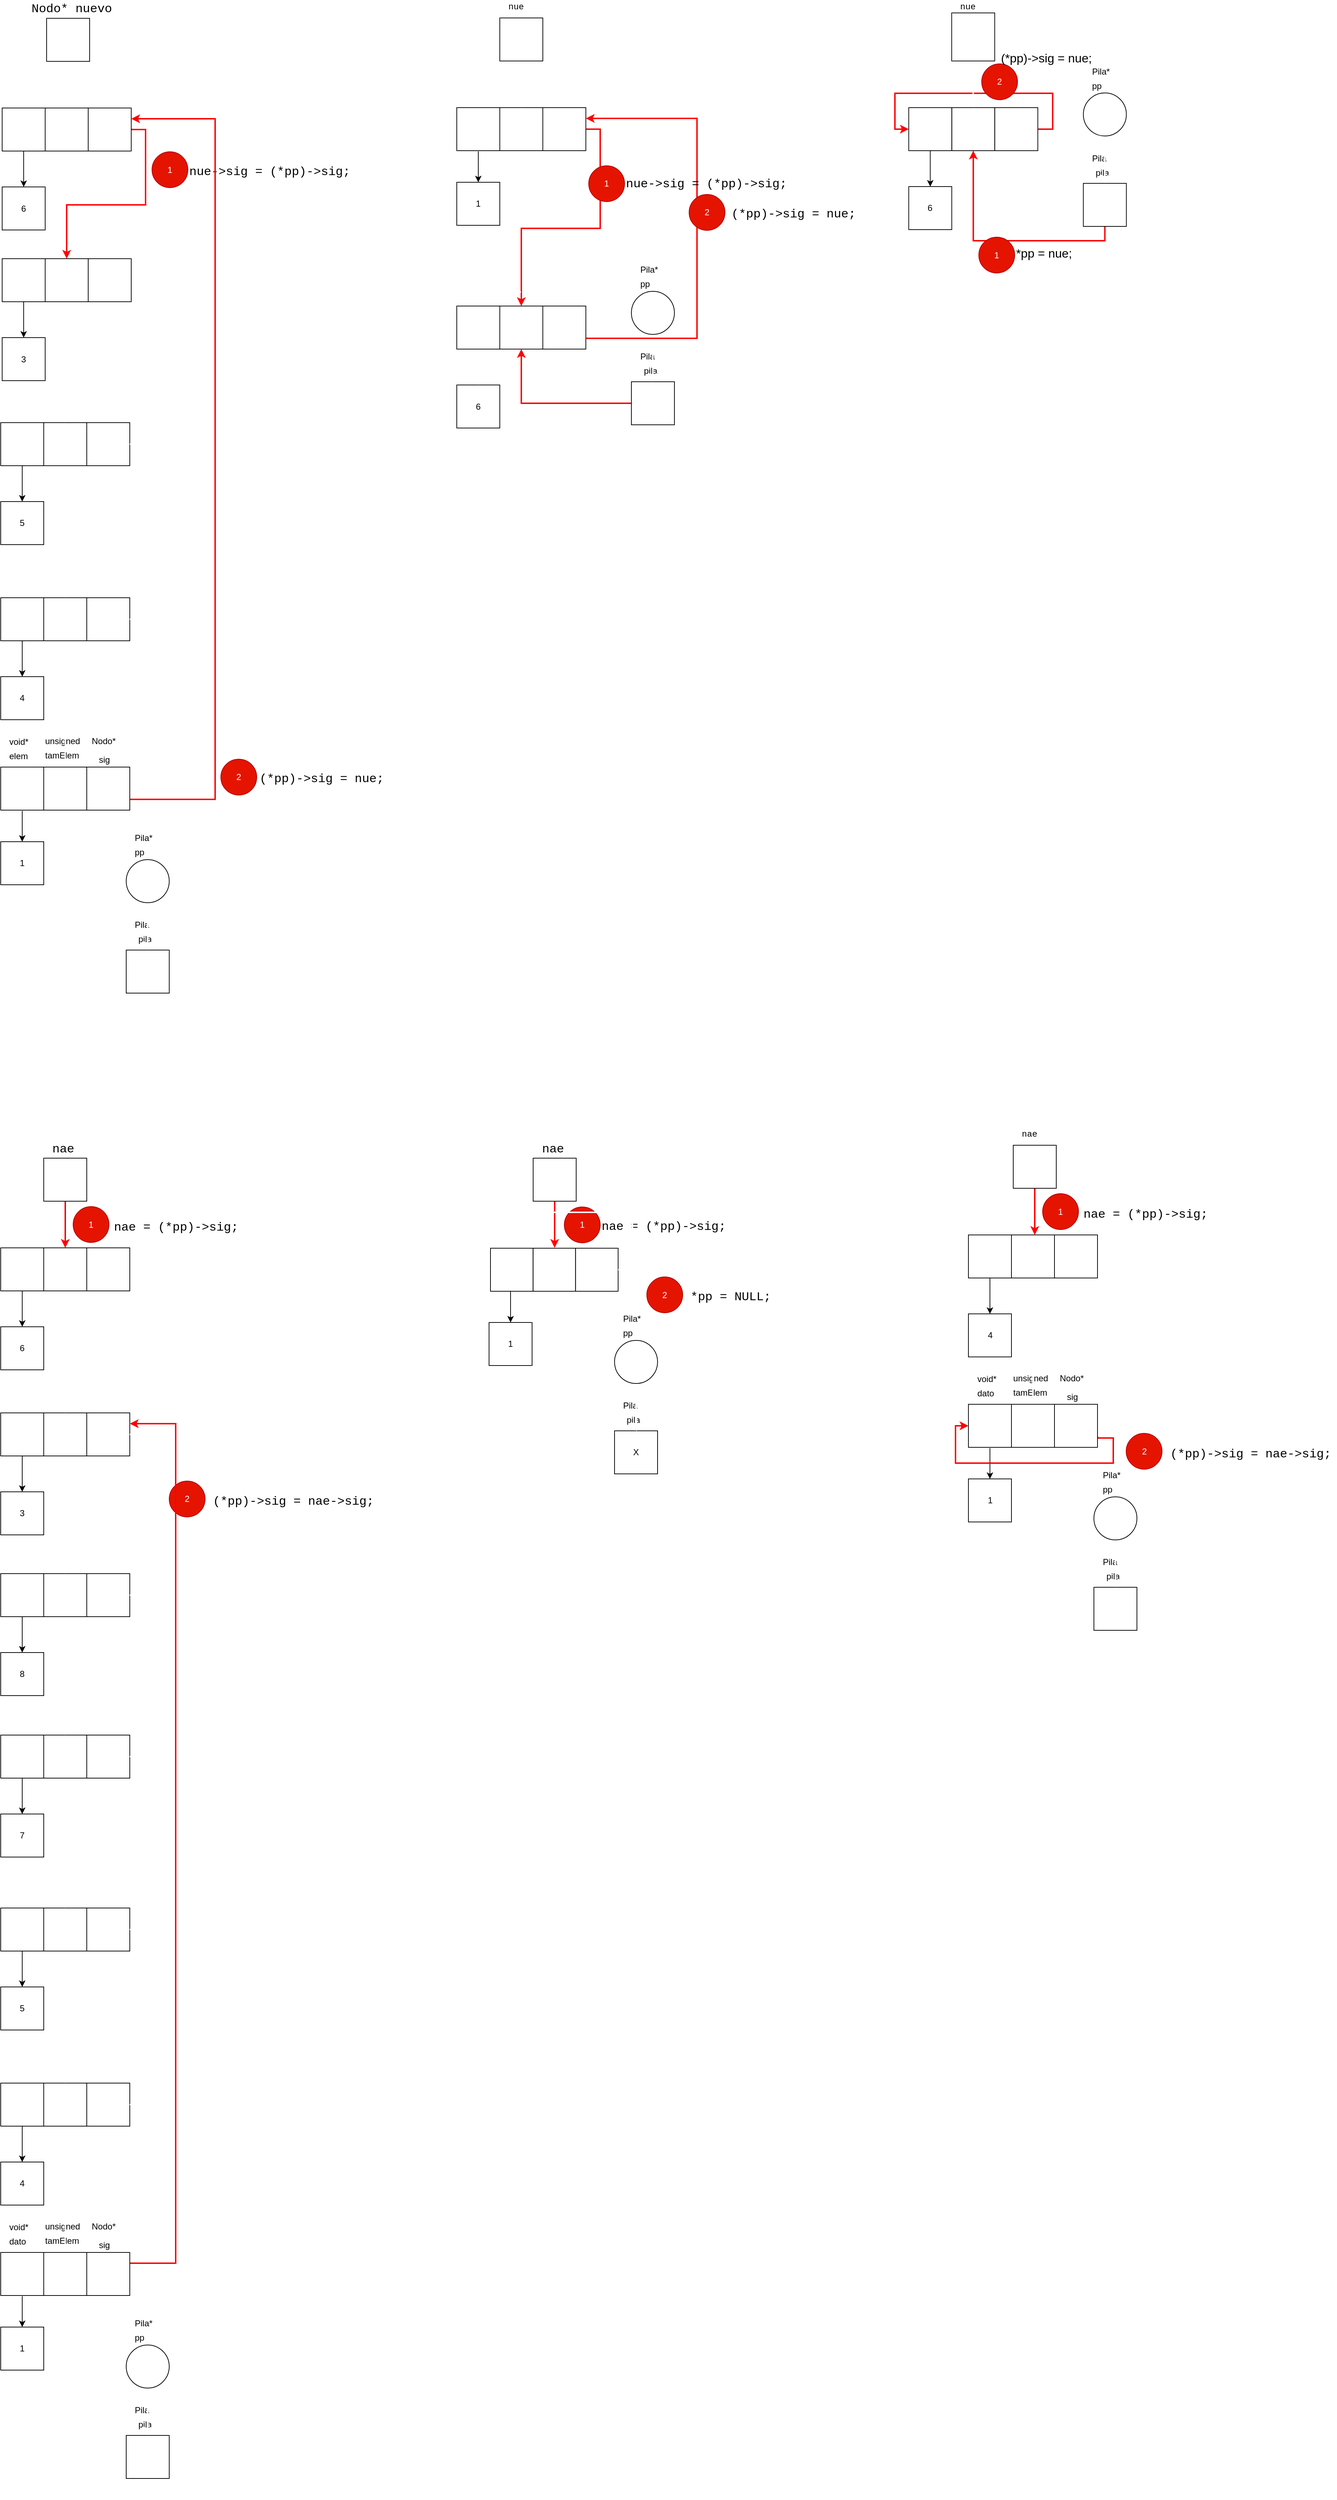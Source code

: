 <mxfile version="15.4.0" type="device"><diagram id="h-V6TTce9Raf0GEPbX3V" name="Page-1"><mxGraphModel dx="2677" dy="2780" grid="0" gridSize="10" guides="1" tooltips="1" connect="1" arrows="1" fold="1" page="1" pageScale="1" pageWidth="2000" pageHeight="1500" math="0" shadow="0"><root><mxCell id="0"/><mxCell id="1" parent="0"/><mxCell id="NhK7sGYe09LY7aqd7yv--6" value="void*" style="text;html=1;resizable=0;points=[];autosize=1;align=left;verticalAlign=top;spacingTop=-4;" parent="1" vertex="1"><mxGeometry x="78" y="-415" width="40" height="20" as="geometry"/></mxCell><mxCell id="NhK7sGYe09LY7aqd7yv--11" value="elem" style="text;html=1;resizable=0;points=[];autosize=1;align=left;verticalAlign=top;spacingTop=-4;" parent="1" vertex="1"><mxGeometry x="78" y="-395" width="36" height="14" as="geometry"/></mxCell><mxCell id="NhK7sGYe09LY7aqd7yv--12" value="tamElem" style="text;html=1;resizable=0;points=[];autosize=1;align=left;verticalAlign=top;spacingTop=-4;" parent="1" vertex="1"><mxGeometry x="128" y="-396" width="60" height="20" as="geometry"/></mxCell><mxCell id="NhK7sGYe09LY7aqd7yv--13" value="unsigned" style="text;html=1;resizable=0;points=[];autosize=1;align=left;verticalAlign=top;spacingTop=-4;" parent="1" vertex="1"><mxGeometry x="128" y="-416" width="60" height="20" as="geometry"/></mxCell><mxCell id="NhK7sGYe09LY7aqd7yv--14" value="Nodo*" style="text;html=1;resizable=0;points=[];autosize=1;align=left;verticalAlign=top;spacingTop=-4;" parent="1" vertex="1"><mxGeometry x="193" y="-416" width="50" height="20" as="geometry"/></mxCell><mxCell id="NhK7sGYe09LY7aqd7yv--15" value="sig" style="text;html=1;resizable=0;points=[];autosize=1;align=left;verticalAlign=top;spacingTop=-4;" parent="1" vertex="1"><mxGeometry x="203" y="-390" width="30" height="20" as="geometry"/></mxCell><mxCell id="NhK7sGYe09LY7aqd7yv--23" value="" style="group" parent="1" vertex="1" connectable="0"><mxGeometry x="68" y="-606" width="180" height="170" as="geometry"/></mxCell><mxCell id="NhK7sGYe09LY7aqd7yv--18" value="4" style="rounded=0;whiteSpace=wrap;html=1;" parent="NhK7sGYe09LY7aqd7yv--23" vertex="1"><mxGeometry y="110" width="60" height="60" as="geometry"/></mxCell><mxCell id="NhK7sGYe09LY7aqd7yv--19" value="" style="group" parent="NhK7sGYe09LY7aqd7yv--23" vertex="1" connectable="0"><mxGeometry width="180" height="60" as="geometry"/></mxCell><mxCell id="NhK7sGYe09LY7aqd7yv--20" value="" style="rounded=0;whiteSpace=wrap;html=1;" parent="NhK7sGYe09LY7aqd7yv--19" vertex="1"><mxGeometry x="60" width="60" height="60" as="geometry"/></mxCell><mxCell id="NhK7sGYe09LY7aqd7yv--21" value="" style="rounded=0;whiteSpace=wrap;html=1;" parent="NhK7sGYe09LY7aqd7yv--19" vertex="1"><mxGeometry x="120" width="60" height="60" as="geometry"/></mxCell><mxCell id="NhK7sGYe09LY7aqd7yv--22" value="" style="rounded=0;whiteSpace=wrap;html=1;" parent="NhK7sGYe09LY7aqd7yv--19" vertex="1"><mxGeometry width="60" height="60" as="geometry"/></mxCell><mxCell id="NhK7sGYe09LY7aqd7yv--17" style="edgeStyle=orthogonalEdgeStyle;rounded=0;orthogonalLoop=1;jettySize=auto;html=1;exitX=0.5;exitY=1;exitDx=0;exitDy=0;entryX=0.5;entryY=0;entryDx=0;entryDy=0;" parent="NhK7sGYe09LY7aqd7yv--23" source="NhK7sGYe09LY7aqd7yv--22" target="NhK7sGYe09LY7aqd7yv--18" edge="1"><mxGeometry relative="1" as="geometry"/></mxCell><mxCell id="NhK7sGYe09LY7aqd7yv--31" value="" style="group" parent="1" vertex="1" connectable="0"><mxGeometry x="68" y="-850" width="180" height="170" as="geometry"/></mxCell><mxCell id="NhK7sGYe09LY7aqd7yv--32" value="5" style="rounded=0;whiteSpace=wrap;html=1;" parent="NhK7sGYe09LY7aqd7yv--31" vertex="1"><mxGeometry y="110" width="60" height="60" as="geometry"/></mxCell><mxCell id="NhK7sGYe09LY7aqd7yv--33" value="" style="group" parent="NhK7sGYe09LY7aqd7yv--31" vertex="1" connectable="0"><mxGeometry width="180" height="60" as="geometry"/></mxCell><mxCell id="NhK7sGYe09LY7aqd7yv--34" value="" style="rounded=0;whiteSpace=wrap;html=1;" parent="NhK7sGYe09LY7aqd7yv--33" vertex="1"><mxGeometry x="60" width="60" height="60" as="geometry"/></mxCell><mxCell id="NhK7sGYe09LY7aqd7yv--35" value="" style="rounded=0;whiteSpace=wrap;html=1;" parent="NhK7sGYe09LY7aqd7yv--33" vertex="1"><mxGeometry x="120" width="60" height="60" as="geometry"/></mxCell><mxCell id="NhK7sGYe09LY7aqd7yv--36" value="" style="rounded=0;whiteSpace=wrap;html=1;" parent="NhK7sGYe09LY7aqd7yv--33" vertex="1"><mxGeometry width="60" height="60" as="geometry"/></mxCell><mxCell id="NhK7sGYe09LY7aqd7yv--37" style="edgeStyle=orthogonalEdgeStyle;rounded=0;orthogonalLoop=1;jettySize=auto;html=1;exitX=0.5;exitY=1;exitDx=0;exitDy=0;entryX=0.5;entryY=0;entryDx=0;entryDy=0;" parent="NhK7sGYe09LY7aqd7yv--31" source="NhK7sGYe09LY7aqd7yv--36" target="NhK7sGYe09LY7aqd7yv--32" edge="1"><mxGeometry relative="1" as="geometry"><Array as="points"><mxPoint x="30" y="73"/><mxPoint x="30" y="73"/></Array></mxGeometry></mxCell><mxCell id="uF5k51dBmf35UhGaR1Ps-2" style="edgeStyle=orthogonalEdgeStyle;rounded=0;orthogonalLoop=1;jettySize=auto;html=1;exitX=0.5;exitY=1;exitDx=0;exitDy=0;entryX=0.5;entryY=1;entryDx=0;entryDy=0;strokeColor=#FFFFFF;strokeWidth=2;fontFamily=Courier New;" parent="1" source="NhK7sGYe09LY7aqd7yv--49" target="NhK7sGYe09LY7aqd7yv--1" edge="1"><mxGeometry relative="1" as="geometry"><mxPoint x="268" y="86" as="targetPoint"/></mxGeometry></mxCell><mxCell id="NhK7sGYe09LY7aqd7yv--49" value="" style="rounded=0;whiteSpace=wrap;html=1;" parent="1" vertex="1"><mxGeometry x="243" y="-115" width="60" height="60" as="geometry"/></mxCell><mxCell id="NhK7sGYe09LY7aqd7yv--51" value="pila" style="text;html=1;resizable=0;points=[];autosize=1;align=left;verticalAlign=top;spacingTop=-4;" parent="1" vertex="1"><mxGeometry x="258" y="-140" width="30" height="20" as="geometry"/></mxCell><mxCell id="NhK7sGYe09LY7aqd7yv--54" value="Pila" style="text;html=1;resizable=0;points=[];autosize=1;align=left;verticalAlign=top;spacingTop=-4;" parent="1" vertex="1"><mxGeometry x="253" y="-160" width="40" height="20" as="geometry"/></mxCell><mxCell id="cZeUw-oT_1Wd1EjGPXnX-18" style="edgeStyle=orthogonalEdgeStyle;rounded=0;orthogonalLoop=1;jettySize=auto;html=1;exitX=0.5;exitY=1;exitDx=0;exitDy=0;strokeColor=#FFFFFF;strokeWidth=2;entryX=0.5;entryY=0;entryDx=0;entryDy=0;" parent="1" source="cZeUw-oT_1Wd1EjGPXnX-19" edge="1"><mxGeometry relative="1" as="geometry"><Array as="points"><mxPoint x="273" y="-161"/><mxPoint x="273" y="-161"/></Array><mxPoint x="273" y="-115" as="targetPoint"/></mxGeometry></mxCell><mxCell id="cZeUw-oT_1Wd1EjGPXnX-19" value="" style="ellipse;whiteSpace=wrap;html=1;aspect=fixed;" parent="1" vertex="1"><mxGeometry x="243" y="-241" width="60" height="60" as="geometry"/></mxCell><mxCell id="cZeUw-oT_1Wd1EjGPXnX-20" value="pp" style="text;html=1;resizable=0;points=[];autosize=1;align=left;verticalAlign=top;spacingTop=-4;" parent="1" vertex="1"><mxGeometry x="253" y="-261" width="30" height="20" as="geometry"/></mxCell><mxCell id="cZeUw-oT_1Wd1EjGPXnX-21" value="Pila*" style="text;html=1;resizable=0;points=[];autosize=1;align=left;verticalAlign=top;spacingTop=-4;" parent="1" vertex="1"><mxGeometry x="253" y="-281" width="40" height="20" as="geometry"/></mxCell><mxCell id="HWCjaa-OuvPPwrVqdJBc-13" value="" style="edgeStyle=orthogonalEdgeStyle;rounded=0;orthogonalLoop=1;jettySize=auto;html=1;strokeColor=#FFFFFF;strokeWidth=2;fontFamily=Courier New;entryX=0.5;entryY=0;entryDx=0;entryDy=0;" parent="1" source="HWCjaa-OuvPPwrVqdJBc-14" edge="1"><mxGeometry relative="1" as="geometry"><mxPoint x="162" y="-1288.497" as="targetPoint"/></mxGeometry></mxCell><mxCell id="HWCjaa-OuvPPwrVqdJBc-14" value="" style="rounded=0;whiteSpace=wrap;html=1;" parent="1" vertex="1"><mxGeometry x="132" y="-1413.497" width="60" height="60" as="geometry"/></mxCell><mxCell id="HWCjaa-OuvPPwrVqdJBc-15" value="Nodo* nuevo" style="text;html=1;resizable=0;points=[];autosize=1;align=left;verticalAlign=top;spacingTop=-4;fontFamily=Courier New;fontSize=17;" parent="1" vertex="1"><mxGeometry x="109" y="-1438.997" width="122" height="20" as="geometry"/></mxCell><mxCell id="HWCjaa-OuvPPwrVqdJBc-28" style="edgeStyle=orthogonalEdgeStyle;rounded=0;orthogonalLoop=1;jettySize=auto;html=1;exitX=1;exitY=0.5;exitDx=0;exitDy=0;strokeColor=#FFFFFF;strokeWidth=2;entryX=0.5;entryY=0;entryDx=0;entryDy=0;" parent="1" source="uF5k51dBmf35UhGaR1Ps-9" target="NhK7sGYe09LY7aqd7yv--34" edge="1"><mxGeometry relative="1" as="geometry"><mxPoint x="160" y="-854.5" as="targetPoint"/></mxGeometry></mxCell><mxCell id="HWCjaa-OuvPPwrVqdJBc-31" style="edgeStyle=orthogonalEdgeStyle;rounded=0;orthogonalLoop=1;jettySize=auto;html=1;exitX=1;exitY=0.5;exitDx=0;exitDy=0;entryX=0.5;entryY=0;entryDx=0;entryDy=0;strokeColor=#FFFFFF;strokeWidth=2;" parent="1" source="NhK7sGYe09LY7aqd7yv--35" target="NhK7sGYe09LY7aqd7yv--20" edge="1"><mxGeometry relative="1" as="geometry"/></mxCell><mxCell id="HWCjaa-OuvPPwrVqdJBc-32" style="edgeStyle=orthogonalEdgeStyle;rounded=0;orthogonalLoop=1;jettySize=auto;html=1;exitX=1;exitY=0.5;exitDx=0;exitDy=0;entryX=0.5;entryY=0;entryDx=0;entryDy=0;strokeColor=#FFFFFF;strokeWidth=2;" parent="1" source="NhK7sGYe09LY7aqd7yv--21" target="NhK7sGYe09LY7aqd7yv--1" edge="1"><mxGeometry relative="1" as="geometry"/></mxCell><mxCell id="HWCjaa-OuvPPwrVqdJBc-33" style="edgeStyle=orthogonalEdgeStyle;rounded=0;orthogonalLoop=1;jettySize=auto;html=1;exitX=1;exitY=0.5;exitDx=0;exitDy=0;entryX=1;entryY=0.25;entryDx=0;entryDy=0;strokeColor=#FFFFFF;strokeWidth=2;" parent="1" source="NhK7sGYe09LY7aqd7yv--2" target="uF5k51dBmf35UhGaR1Ps-9" edge="1"><mxGeometry relative="1" as="geometry"><Array as="points"><mxPoint x="325" y="-340"/><mxPoint x="325" y="-1063"/></Array></mxGeometry></mxCell><mxCell id="HWCjaa-OuvPPwrVqdJBc-40" value="void*" style="text;html=1;resizable=0;points=[];autosize=1;align=left;verticalAlign=top;spacingTop=-4;" parent="1" vertex="1"><mxGeometry x="78" y="1655" width="40" height="20" as="geometry"/></mxCell><mxCell id="HWCjaa-OuvPPwrVqdJBc-41" value="dato" style="text;html=1;resizable=0;points=[];autosize=1;align=left;verticalAlign=top;spacingTop=-4;" parent="1" vertex="1"><mxGeometry x="78" y="1675" width="40" height="20" as="geometry"/></mxCell><mxCell id="HWCjaa-OuvPPwrVqdJBc-42" value="tamElem" style="text;html=1;resizable=0;points=[];autosize=1;align=left;verticalAlign=top;spacingTop=-4;" parent="1" vertex="1"><mxGeometry x="128" y="1674" width="60" height="20" as="geometry"/></mxCell><mxCell id="HWCjaa-OuvPPwrVqdJBc-43" value="unsigned" style="text;html=1;resizable=0;points=[];autosize=1;align=left;verticalAlign=top;spacingTop=-4;" parent="1" vertex="1"><mxGeometry x="128" y="1654" width="60" height="20" as="geometry"/></mxCell><mxCell id="HWCjaa-OuvPPwrVqdJBc-44" value="Nodo*" style="text;html=1;resizable=0;points=[];autosize=1;align=left;verticalAlign=top;spacingTop=-4;" parent="1" vertex="1"><mxGeometry x="193" y="1654" width="50" height="20" as="geometry"/></mxCell><mxCell id="HWCjaa-OuvPPwrVqdJBc-45" value="sig" style="text;html=1;resizable=0;points=[];autosize=1;align=left;verticalAlign=top;spacingTop=-4;" parent="1" vertex="1"><mxGeometry x="203" y="1680" width="30" height="20" as="geometry"/></mxCell><mxCell id="HWCjaa-OuvPPwrVqdJBc-46" value="" style="group" parent="1" vertex="1" connectable="0"><mxGeometry x="68" y="1464" width="180" height="170" as="geometry"/></mxCell><mxCell id="HWCjaa-OuvPPwrVqdJBc-47" value="4" style="rounded=0;whiteSpace=wrap;html=1;" parent="HWCjaa-OuvPPwrVqdJBc-46" vertex="1"><mxGeometry y="110" width="60" height="60" as="geometry"/></mxCell><mxCell id="HWCjaa-OuvPPwrVqdJBc-48" value="" style="group" parent="HWCjaa-OuvPPwrVqdJBc-46" vertex="1" connectable="0"><mxGeometry width="180" height="60" as="geometry"/></mxCell><mxCell id="HWCjaa-OuvPPwrVqdJBc-49" value="" style="rounded=0;whiteSpace=wrap;html=1;" parent="HWCjaa-OuvPPwrVqdJBc-48" vertex="1"><mxGeometry x="60" width="60" height="60" as="geometry"/></mxCell><mxCell id="HWCjaa-OuvPPwrVqdJBc-50" value="" style="rounded=0;whiteSpace=wrap;html=1;" parent="HWCjaa-OuvPPwrVqdJBc-48" vertex="1"><mxGeometry x="120" width="60" height="60" as="geometry"/></mxCell><mxCell id="HWCjaa-OuvPPwrVqdJBc-51" value="" style="rounded=0;whiteSpace=wrap;html=1;" parent="HWCjaa-OuvPPwrVqdJBc-48" vertex="1"><mxGeometry width="60" height="60" as="geometry"/></mxCell><mxCell id="HWCjaa-OuvPPwrVqdJBc-52" style="edgeStyle=orthogonalEdgeStyle;rounded=0;orthogonalLoop=1;jettySize=auto;html=1;exitX=0.5;exitY=1;exitDx=0;exitDy=0;entryX=0.5;entryY=0;entryDx=0;entryDy=0;" parent="HWCjaa-OuvPPwrVqdJBc-46" source="HWCjaa-OuvPPwrVqdJBc-51" target="HWCjaa-OuvPPwrVqdJBc-47" edge="1"><mxGeometry relative="1" as="geometry"/></mxCell><mxCell id="HWCjaa-OuvPPwrVqdJBc-53" value="" style="group" parent="1" vertex="1" connectable="0"><mxGeometry x="68" y="1220" width="180" height="170" as="geometry"/></mxCell><mxCell id="HWCjaa-OuvPPwrVqdJBc-54" value="5" style="rounded=0;whiteSpace=wrap;html=1;" parent="HWCjaa-OuvPPwrVqdJBc-53" vertex="1"><mxGeometry y="110" width="60" height="60" as="geometry"/></mxCell><mxCell id="HWCjaa-OuvPPwrVqdJBc-55" value="" style="group" parent="HWCjaa-OuvPPwrVqdJBc-53" vertex="1" connectable="0"><mxGeometry width="180" height="60" as="geometry"/></mxCell><mxCell id="HWCjaa-OuvPPwrVqdJBc-56" value="" style="rounded=0;whiteSpace=wrap;html=1;" parent="HWCjaa-OuvPPwrVqdJBc-55" vertex="1"><mxGeometry x="60" width="60" height="60" as="geometry"/></mxCell><mxCell id="HWCjaa-OuvPPwrVqdJBc-57" value="" style="rounded=0;whiteSpace=wrap;html=1;" parent="HWCjaa-OuvPPwrVqdJBc-55" vertex="1"><mxGeometry x="120" width="60" height="60" as="geometry"/></mxCell><mxCell id="HWCjaa-OuvPPwrVqdJBc-58" value="" style="rounded=0;whiteSpace=wrap;html=1;" parent="HWCjaa-OuvPPwrVqdJBc-55" vertex="1"><mxGeometry width="60" height="60" as="geometry"/></mxCell><mxCell id="HWCjaa-OuvPPwrVqdJBc-59" style="edgeStyle=orthogonalEdgeStyle;rounded=0;orthogonalLoop=1;jettySize=auto;html=1;exitX=0.5;exitY=1;exitDx=0;exitDy=0;entryX=0.5;entryY=0;entryDx=0;entryDy=0;" parent="HWCjaa-OuvPPwrVqdJBc-53" source="HWCjaa-OuvPPwrVqdJBc-58" target="HWCjaa-OuvPPwrVqdJBc-54" edge="1"><mxGeometry relative="1" as="geometry"><Array as="points"><mxPoint x="30" y="73"/><mxPoint x="30" y="73"/></Array></mxGeometry></mxCell><mxCell id="HWCjaa-OuvPPwrVqdJBc-60" value="" style="group" parent="1" vertex="1" connectable="0"><mxGeometry x="68" y="979" width="180" height="170" as="geometry"/></mxCell><mxCell id="HWCjaa-OuvPPwrVqdJBc-61" value="" style="group" parent="HWCjaa-OuvPPwrVqdJBc-60" vertex="1" connectable="0"><mxGeometry width="180" height="60" as="geometry"/></mxCell><mxCell id="HWCjaa-OuvPPwrVqdJBc-62" value="" style="rounded=0;whiteSpace=wrap;html=1;" parent="HWCjaa-OuvPPwrVqdJBc-61" vertex="1"><mxGeometry x="60" width="60" height="60" as="geometry"/></mxCell><mxCell id="HWCjaa-OuvPPwrVqdJBc-63" value="" style="rounded=0;whiteSpace=wrap;html=1;" parent="HWCjaa-OuvPPwrVqdJBc-61" vertex="1"><mxGeometry x="120" width="60" height="60" as="geometry"/></mxCell><mxCell id="HWCjaa-OuvPPwrVqdJBc-64" value="" style="rounded=0;whiteSpace=wrap;html=1;" parent="HWCjaa-OuvPPwrVqdJBc-61" vertex="1"><mxGeometry width="60" height="60" as="geometry"/></mxCell><mxCell id="HWCjaa-OuvPPwrVqdJBc-65" value="7" style="rounded=0;whiteSpace=wrap;html=1;" parent="HWCjaa-OuvPPwrVqdJBc-60" vertex="1"><mxGeometry y="110" width="60" height="60" as="geometry"/></mxCell><mxCell id="HWCjaa-OuvPPwrVqdJBc-66" style="edgeStyle=orthogonalEdgeStyle;rounded=0;orthogonalLoop=1;jettySize=auto;html=1;exitX=0.5;exitY=1;exitDx=0;exitDy=0;entryX=0.5;entryY=0;entryDx=0;entryDy=0;" parent="HWCjaa-OuvPPwrVqdJBc-60" source="HWCjaa-OuvPPwrVqdJBc-64" target="HWCjaa-OuvPPwrVqdJBc-65" edge="1"><mxGeometry relative="1" as="geometry"><mxPoint x="30" y="104" as="targetPoint"/></mxGeometry></mxCell><mxCell id="HWCjaa-OuvPPwrVqdJBc-67" style="edgeStyle=orthogonalEdgeStyle;rounded=0;orthogonalLoop=1;jettySize=auto;html=1;exitX=0.5;exitY=1;exitDx=0;exitDy=0;entryX=0.5;entryY=1;entryDx=0;entryDy=0;strokeColor=#FFFFFF;strokeWidth=2;fontFamily=Courier New;" parent="1" source="HWCjaa-OuvPPwrVqdJBc-68" target="HWCjaa-OuvPPwrVqdJBc-86" edge="1"><mxGeometry relative="1" as="geometry"><mxPoint x="268" y="2156" as="targetPoint"/></mxGeometry></mxCell><mxCell id="HWCjaa-OuvPPwrVqdJBc-68" value="" style="rounded=0;whiteSpace=wrap;html=1;" parent="1" vertex="1"><mxGeometry x="243" y="1955" width="60" height="60" as="geometry"/></mxCell><mxCell id="HWCjaa-OuvPPwrVqdJBc-69" value="pila" style="text;html=1;resizable=0;points=[];autosize=1;align=left;verticalAlign=top;spacingTop=-4;" parent="1" vertex="1"><mxGeometry x="258" y="1930" width="30" height="20" as="geometry"/></mxCell><mxCell id="HWCjaa-OuvPPwrVqdJBc-70" value="Pila" style="text;html=1;resizable=0;points=[];autosize=1;align=left;verticalAlign=top;spacingTop=-4;" parent="1" vertex="1"><mxGeometry x="253" y="1910" width="40" height="20" as="geometry"/></mxCell><mxCell id="HWCjaa-OuvPPwrVqdJBc-71" style="edgeStyle=orthogonalEdgeStyle;rounded=0;orthogonalLoop=1;jettySize=auto;html=1;exitX=0.5;exitY=1;exitDx=0;exitDy=0;strokeColor=#FFFFFF;strokeWidth=2;entryX=0.5;entryY=0;entryDx=0;entryDy=0;" parent="1" source="HWCjaa-OuvPPwrVqdJBc-72" edge="1"><mxGeometry relative="1" as="geometry"><Array as="points"><mxPoint x="273" y="1909"/><mxPoint x="273" y="1909"/></Array><mxPoint x="273" y="1955" as="targetPoint"/></mxGeometry></mxCell><mxCell id="HWCjaa-OuvPPwrVqdJBc-72" value="" style="ellipse;whiteSpace=wrap;html=1;aspect=fixed;" parent="1" vertex="1"><mxGeometry x="243" y="1829" width="60" height="60" as="geometry"/></mxCell><mxCell id="HWCjaa-OuvPPwrVqdJBc-73" value="pp" style="text;html=1;resizable=0;points=[];autosize=1;align=left;verticalAlign=top;spacingTop=-4;" parent="1" vertex="1"><mxGeometry x="253" y="1809" width="30" height="20" as="geometry"/></mxCell><mxCell id="HWCjaa-OuvPPwrVqdJBc-74" value="Pila*" style="text;html=1;resizable=0;points=[];autosize=1;align=left;verticalAlign=top;spacingTop=-4;" parent="1" vertex="1"><mxGeometry x="253" y="1789" width="40" height="20" as="geometry"/></mxCell><mxCell id="HWCjaa-OuvPPwrVqdJBc-75" value="" style="group" parent="1" vertex="1" connectable="0"><mxGeometry x="68" y="754" width="180" height="170" as="geometry"/></mxCell><mxCell id="HWCjaa-OuvPPwrVqdJBc-76" value="" style="group" parent="HWCjaa-OuvPPwrVqdJBc-75" vertex="1" connectable="0"><mxGeometry width="180" height="170" as="geometry"/></mxCell><mxCell id="HWCjaa-OuvPPwrVqdJBc-77" value="8" style="rounded=0;whiteSpace=wrap;html=1;" parent="HWCjaa-OuvPPwrVqdJBc-76" vertex="1"><mxGeometry y="110" width="60" height="60" as="geometry"/></mxCell><mxCell id="HWCjaa-OuvPPwrVqdJBc-78" value="" style="group" parent="HWCjaa-OuvPPwrVqdJBc-76" vertex="1" connectable="0"><mxGeometry width="180" height="60" as="geometry"/></mxCell><mxCell id="HWCjaa-OuvPPwrVqdJBc-79" value="" style="rounded=0;whiteSpace=wrap;html=1;" parent="HWCjaa-OuvPPwrVqdJBc-78" vertex="1"><mxGeometry x="60" width="60" height="60" as="geometry"/></mxCell><mxCell id="HWCjaa-OuvPPwrVqdJBc-80" value="" style="rounded=0;whiteSpace=wrap;html=1;" parent="HWCjaa-OuvPPwrVqdJBc-78" vertex="1"><mxGeometry x="120" width="60" height="60" as="geometry"/></mxCell><mxCell id="HWCjaa-OuvPPwrVqdJBc-81" value="" style="rounded=0;whiteSpace=wrap;html=1;" parent="HWCjaa-OuvPPwrVqdJBc-78" vertex="1"><mxGeometry width="60" height="60" as="geometry"/></mxCell><mxCell id="HWCjaa-OuvPPwrVqdJBc-82" style="edgeStyle=orthogonalEdgeStyle;rounded=0;orthogonalLoop=1;jettySize=auto;html=1;exitX=0.5;exitY=1;exitDx=0;exitDy=0;entryX=0.5;entryY=0;entryDx=0;entryDy=0;" parent="HWCjaa-OuvPPwrVqdJBc-76" source="HWCjaa-OuvPPwrVqdJBc-81" target="HWCjaa-OuvPPwrVqdJBc-77" edge="1"><mxGeometry relative="1" as="geometry"/></mxCell><mxCell id="HWCjaa-OuvPPwrVqdJBc-90" value="" style="group" parent="1" vertex="1" connectable="0"><mxGeometry x="68" y="530" width="180" height="170" as="geometry"/></mxCell><mxCell id="HWCjaa-OuvPPwrVqdJBc-91" value="" style="group" parent="HWCjaa-OuvPPwrVqdJBc-90" vertex="1" connectable="0"><mxGeometry width="180" height="170" as="geometry"/></mxCell><mxCell id="HWCjaa-OuvPPwrVqdJBc-92" value="" style="group" parent="HWCjaa-OuvPPwrVqdJBc-91" vertex="1" connectable="0"><mxGeometry width="180" height="170" as="geometry"/></mxCell><mxCell id="HWCjaa-OuvPPwrVqdJBc-93" value="3" style="rounded=0;whiteSpace=wrap;html=1;" parent="HWCjaa-OuvPPwrVqdJBc-92" vertex="1"><mxGeometry y="110" width="60" height="60" as="geometry"/></mxCell><mxCell id="HWCjaa-OuvPPwrVqdJBc-94" value="" style="group" parent="HWCjaa-OuvPPwrVqdJBc-92" vertex="1" connectable="0"><mxGeometry width="180" height="60" as="geometry"/></mxCell><mxCell id="HWCjaa-OuvPPwrVqdJBc-95" value="" style="rounded=0;whiteSpace=wrap;html=1;" parent="HWCjaa-OuvPPwrVqdJBc-94" vertex="1"><mxGeometry x="60" width="60" height="60" as="geometry"/></mxCell><mxCell id="HWCjaa-OuvPPwrVqdJBc-96" value="" style="rounded=0;whiteSpace=wrap;html=1;" parent="HWCjaa-OuvPPwrVqdJBc-94" vertex="1"><mxGeometry x="120" width="60" height="60" as="geometry"/></mxCell><mxCell id="HWCjaa-OuvPPwrVqdJBc-97" value="" style="rounded=0;whiteSpace=wrap;html=1;" parent="HWCjaa-OuvPPwrVqdJBc-94" vertex="1"><mxGeometry width="60" height="60" as="geometry"/></mxCell><mxCell id="HWCjaa-OuvPPwrVqdJBc-98" style="edgeStyle=orthogonalEdgeStyle;rounded=0;orthogonalLoop=1;jettySize=auto;html=1;exitX=0.5;exitY=1;exitDx=0;exitDy=0;entryX=0.5;entryY=0;entryDx=0;entryDy=0;" parent="HWCjaa-OuvPPwrVqdJBc-92" source="HWCjaa-OuvPPwrVqdJBc-97" target="HWCjaa-OuvPPwrVqdJBc-93" edge="1"><mxGeometry relative="1" as="geometry"/></mxCell><mxCell id="HWCjaa-OuvPPwrVqdJBc-108" value="" style="edgeStyle=orthogonalEdgeStyle;rounded=0;orthogonalLoop=1;jettySize=auto;html=1;strokeColor=#FF0000;strokeWidth=2;fontFamily=Courier New;entryX=0.5;entryY=0;entryDx=0;entryDy=0;" parent="1" source="HWCjaa-OuvPPwrVqdJBc-109" edge="1"><mxGeometry relative="1" as="geometry"><mxPoint x="158" y="300" as="targetPoint"/></mxGeometry></mxCell><mxCell id="HWCjaa-OuvPPwrVqdJBc-109" value="" style="rounded=0;whiteSpace=wrap;html=1;" parent="1" vertex="1"><mxGeometry x="128" y="175" width="60" height="60" as="geometry"/></mxCell><mxCell id="HWCjaa-OuvPPwrVqdJBc-110" value="nae" style="text;html=1;resizable=0;points=[];autosize=1;align=left;verticalAlign=top;spacingTop=-4;fontFamily=Courier New;fontSize=17;" parent="1" vertex="1"><mxGeometry x="138" y="150" width="41" height="20" as="geometry"/></mxCell><mxCell id="HWCjaa-OuvPPwrVqdJBc-112" style="edgeStyle=orthogonalEdgeStyle;rounded=0;orthogonalLoop=1;jettySize=auto;html=1;exitX=1;exitY=0.5;exitDx=0;exitDy=0;strokeColor=#FFFFFF;strokeWidth=2;" parent="1" source="HWCjaa-OuvPPwrVqdJBc-96" target="HWCjaa-OuvPPwrVqdJBc-79" edge="1"><mxGeometry relative="1" as="geometry"/></mxCell><mxCell id="HWCjaa-OuvPPwrVqdJBc-113" style="edgeStyle=orthogonalEdgeStyle;rounded=0;orthogonalLoop=1;jettySize=auto;html=1;exitX=1;exitY=0.5;exitDx=0;exitDy=0;strokeColor=#FFFFFF;strokeWidth=2;" parent="1" source="HWCjaa-OuvPPwrVqdJBc-80" target="HWCjaa-OuvPPwrVqdJBc-62" edge="1"><mxGeometry relative="1" as="geometry"/></mxCell><mxCell id="HWCjaa-OuvPPwrVqdJBc-114" style="edgeStyle=orthogonalEdgeStyle;rounded=0;orthogonalLoop=1;jettySize=auto;html=1;exitX=1;exitY=0.5;exitDx=0;exitDy=0;entryX=0.5;entryY=0;entryDx=0;entryDy=0;strokeColor=#FFFFFF;strokeWidth=2;" parent="1" source="HWCjaa-OuvPPwrVqdJBc-63" target="HWCjaa-OuvPPwrVqdJBc-56" edge="1"><mxGeometry relative="1" as="geometry"/></mxCell><mxCell id="HWCjaa-OuvPPwrVqdJBc-115" style="edgeStyle=orthogonalEdgeStyle;rounded=0;orthogonalLoop=1;jettySize=auto;html=1;exitX=1;exitY=0.5;exitDx=0;exitDy=0;entryX=0.5;entryY=0;entryDx=0;entryDy=0;strokeColor=#FFFFFF;strokeWidth=2;" parent="1" source="HWCjaa-OuvPPwrVqdJBc-57" target="HWCjaa-OuvPPwrVqdJBc-49" edge="1"><mxGeometry relative="1" as="geometry"/></mxCell><mxCell id="HWCjaa-OuvPPwrVqdJBc-116" style="edgeStyle=orthogonalEdgeStyle;rounded=0;orthogonalLoop=1;jettySize=auto;html=1;exitX=1;exitY=0.5;exitDx=0;exitDy=0;entryX=0.5;entryY=0;entryDx=0;entryDy=0;strokeColor=#FFFFFF;strokeWidth=2;" parent="1" source="HWCjaa-OuvPPwrVqdJBc-50" target="HWCjaa-OuvPPwrVqdJBc-86" edge="1"><mxGeometry relative="1" as="geometry"/></mxCell><mxCell id="HWCjaa-OuvPPwrVqdJBc-118" style="edgeStyle=orthogonalEdgeStyle;rounded=0;orthogonalLoop=1;jettySize=auto;html=1;exitX=1;exitY=0.5;exitDx=0;exitDy=0;entryX=0.5;entryY=0;entryDx=0;entryDy=0;strokeColor=#FFFFFF;strokeWidth=2;" parent="1" source="HWCjaa-OuvPPwrVqdJBc-105" target="HWCjaa-OuvPPwrVqdJBc-95" edge="1"><mxGeometry relative="1" as="geometry"/></mxCell><mxCell id="HWCjaa-OuvPPwrVqdJBc-119" value="1" style="ellipse;whiteSpace=wrap;html=1;aspect=fixed;fillColor=#e51400;strokeColor=#B20000;fontColor=#ffffff;" parent="1" vertex="1"><mxGeometry x="169" y="242.5" width="50" height="50" as="geometry"/></mxCell><mxCell id="HWCjaa-OuvPPwrVqdJBc-120" value="&lt;font face=&quot;Courier New&quot; style=&quot;font-size: 17px;&quot;&gt;(*pp)-&amp;gt;sig = nae-&amp;gt;sig;&lt;/font&gt;" style="text;html=1;resizable=0;points=[];autosize=1;align=left;verticalAlign=top;spacingTop=-4;fontSize=17;" parent="1" vertex="1"><mxGeometry x="362" y="640" width="170" height="20" as="geometry"/></mxCell><mxCell id="HWCjaa-OuvPPwrVqdJBc-121" style="edgeStyle=orthogonalEdgeStyle;rounded=0;orthogonalLoop=1;jettySize=auto;html=1;exitX=1;exitY=0.5;exitDx=0;exitDy=0;entryX=1;entryY=0.25;entryDx=0;entryDy=0;strokeColor=#FFFFFF;strokeWidth=2;dashed=1;" parent="1" source="HWCjaa-OuvPPwrVqdJBc-87" target="HWCjaa-OuvPPwrVqdJBc-105" edge="1"><mxGeometry relative="1" as="geometry"><Array as="points"><mxPoint x="353" y="1730"/><mxPoint x="353" y="315"/></Array></mxGeometry></mxCell><mxCell id="HWCjaa-OuvPPwrVqdJBc-122" value="&lt;font face=&quot;Courier New&quot; style=&quot;font-size: 17px;&quot;&gt;nae = (*pp)-&amp;gt;sig;&lt;/font&gt;" style="text;html=1;resizable=0;points=[];autosize=1;align=left;verticalAlign=top;spacingTop=-4;fontSize=17;" parent="1" vertex="1"><mxGeometry x="224" y="257.5" width="140" height="20" as="geometry"/></mxCell><mxCell id="HWCjaa-OuvPPwrVqdJBc-125" value="void*" style="text;html=1;resizable=0;points=[];autosize=1;align=left;verticalAlign=top;spacingTop=-4;" parent="1" vertex="1"><mxGeometry x="1427.5" y="473" width="40" height="20" as="geometry"/></mxCell><mxCell id="HWCjaa-OuvPPwrVqdJBc-126" value="dato" style="text;html=1;resizable=0;points=[];autosize=1;align=left;verticalAlign=top;spacingTop=-4;" parent="1" vertex="1"><mxGeometry x="1427.5" y="493" width="40" height="20" as="geometry"/></mxCell><mxCell id="HWCjaa-OuvPPwrVqdJBc-127" value="tamElem" style="text;html=1;resizable=0;points=[];autosize=1;align=left;verticalAlign=top;spacingTop=-4;" parent="1" vertex="1"><mxGeometry x="1477.5" y="492" width="60" height="20" as="geometry"/></mxCell><mxCell id="HWCjaa-OuvPPwrVqdJBc-128" value="unsigned" style="text;html=1;resizable=0;points=[];autosize=1;align=left;verticalAlign=top;spacingTop=-4;" parent="1" vertex="1"><mxGeometry x="1477.5" y="472" width="60" height="20" as="geometry"/></mxCell><mxCell id="HWCjaa-OuvPPwrVqdJBc-129" value="Nodo*" style="text;html=1;resizable=0;points=[];autosize=1;align=left;verticalAlign=top;spacingTop=-4;" parent="1" vertex="1"><mxGeometry x="1542.5" y="472" width="50" height="20" as="geometry"/></mxCell><mxCell id="HWCjaa-OuvPPwrVqdJBc-130" value="sig" style="text;html=1;resizable=0;points=[];autosize=1;align=left;verticalAlign=top;spacingTop=-4;" parent="1" vertex="1"><mxGeometry x="1552.5" y="498" width="30" height="20" as="geometry"/></mxCell><mxCell id="HWCjaa-OuvPPwrVqdJBc-138" style="edgeStyle=orthogonalEdgeStyle;rounded=0;orthogonalLoop=1;jettySize=auto;html=1;exitX=0.5;exitY=1;exitDx=0;exitDy=0;entryX=0.5;entryY=1;entryDx=0;entryDy=0;strokeColor=#FFFFFF;strokeWidth=2;fontFamily=Courier New;" parent="1" source="HWCjaa-OuvPPwrVqdJBc-139" target="HWCjaa-OuvPPwrVqdJBc-149" edge="1"><mxGeometry relative="1" as="geometry"><mxPoint x="1617.5" y="974" as="targetPoint"/></mxGeometry></mxCell><mxCell id="HWCjaa-OuvPPwrVqdJBc-139" value="" style="rounded=0;whiteSpace=wrap;html=1;" parent="1" vertex="1"><mxGeometry x="1592.5" y="773" width="60" height="60" as="geometry"/></mxCell><mxCell id="HWCjaa-OuvPPwrVqdJBc-140" value="pila" style="text;html=1;resizable=0;points=[];autosize=1;align=left;verticalAlign=top;spacingTop=-4;" parent="1" vertex="1"><mxGeometry x="1607.5" y="748" width="30" height="20" as="geometry"/></mxCell><mxCell id="HWCjaa-OuvPPwrVqdJBc-141" value="Pila" style="text;html=1;resizable=0;points=[];autosize=1;align=left;verticalAlign=top;spacingTop=-4;" parent="1" vertex="1"><mxGeometry x="1602.5" y="728" width="40" height="20" as="geometry"/></mxCell><mxCell id="HWCjaa-OuvPPwrVqdJBc-142" style="edgeStyle=orthogonalEdgeStyle;rounded=0;orthogonalLoop=1;jettySize=auto;html=1;exitX=0.5;exitY=1;exitDx=0;exitDy=0;strokeColor=#FFFFFF;strokeWidth=2;entryX=0.5;entryY=0;entryDx=0;entryDy=0;" parent="1" source="HWCjaa-OuvPPwrVqdJBc-143" edge="1"><mxGeometry relative="1" as="geometry"><Array as="points"><mxPoint x="1622.5" y="727"/><mxPoint x="1622.5" y="727"/></Array><mxPoint x="1622.5" y="773" as="targetPoint"/></mxGeometry></mxCell><mxCell id="HWCjaa-OuvPPwrVqdJBc-143" value="" style="ellipse;whiteSpace=wrap;html=1;aspect=fixed;" parent="1" vertex="1"><mxGeometry x="1592.5" y="647" width="60" height="60" as="geometry"/></mxCell><mxCell id="HWCjaa-OuvPPwrVqdJBc-144" value="pp" style="text;html=1;resizable=0;points=[];autosize=1;align=left;verticalAlign=top;spacingTop=-4;" parent="1" vertex="1"><mxGeometry x="1602.5" y="627" width="30" height="20" as="geometry"/></mxCell><mxCell id="HWCjaa-OuvPPwrVqdJBc-145" value="Pila*" style="text;html=1;resizable=0;points=[];autosize=1;align=left;verticalAlign=top;spacingTop=-4;" parent="1" vertex="1"><mxGeometry x="1602.5" y="607" width="40" height="20" as="geometry"/></mxCell><mxCell id="HWCjaa-OuvPPwrVqdJBc-153" style="edgeStyle=orthogonalEdgeStyle;rounded=0;orthogonalLoop=1;jettySize=auto;html=1;exitX=1;exitY=0.5;exitDx=0;exitDy=0;entryX=0.5;entryY=0;entryDx=0;entryDy=0;strokeColor=#FFFFFF;strokeWidth=2;" parent="1" source="HWCjaa-OuvPPwrVqdJBc-135" target="HWCjaa-OuvPPwrVqdJBc-149" edge="1"><mxGeometry relative="1" as="geometry"/></mxCell><mxCell id="HWCjaa-OuvPPwrVqdJBc-154" value="" style="edgeStyle=orthogonalEdgeStyle;rounded=0;orthogonalLoop=1;jettySize=auto;html=1;strokeColor=#FF0000;strokeWidth=2;fontFamily=Courier New;entryX=0.5;entryY=0;entryDx=0;entryDy=0;" parent="1" source="HWCjaa-OuvPPwrVqdJBc-155" edge="1"><mxGeometry relative="1" as="geometry"><mxPoint x="1510" y="282" as="targetPoint"/></mxGeometry></mxCell><mxCell id="HWCjaa-OuvPPwrVqdJBc-155" value="" style="rounded=0;whiteSpace=wrap;html=1;" parent="1" vertex="1"><mxGeometry x="1480" y="157" width="60" height="60" as="geometry"/></mxCell><mxCell id="HWCjaa-OuvPPwrVqdJBc-156" value="nae" style="text;html=1;resizable=0;points=[];autosize=1;align=left;verticalAlign=top;spacingTop=-4;fontFamily=Courier New;" parent="1" vertex="1"><mxGeometry x="1490" y="132" width="40" height="20" as="geometry"/></mxCell><mxCell id="HWCjaa-OuvPPwrVqdJBc-157" value="1" style="ellipse;whiteSpace=wrap;html=1;aspect=fixed;fillColor=#e51400;strokeColor=#B20000;fontColor=#ffffff;" parent="1" vertex="1"><mxGeometry x="1521" y="224.5" width="50" height="50" as="geometry"/></mxCell><mxCell id="HWCjaa-OuvPPwrVqdJBc-158" value="&lt;font face=&quot;Courier New&quot; style=&quot;font-size: 17px;&quot;&gt;nae = (*pp)-&amp;gt;sig;&lt;/font&gt;" style="text;html=1;resizable=0;points=[];autosize=1;align=left;verticalAlign=top;spacingTop=-4;fontSize=17;" parent="1" vertex="1"><mxGeometry x="1576" y="239.5" width="183" height="21" as="geometry"/></mxCell><mxCell id="HWCjaa-OuvPPwrVqdJBc-159" style="edgeStyle=orthogonalEdgeStyle;rounded=0;orthogonalLoop=1;jettySize=auto;html=1;exitX=1;exitY=0.5;exitDx=0;exitDy=0;entryX=1;entryY=0.25;entryDx=0;entryDy=0;strokeColor=#FFFFFF;strokeWidth=2;dashed=1;" parent="1" source="HWCjaa-OuvPPwrVqdJBc-150" target="HWCjaa-OuvPPwrVqdJBc-135" edge="1"><mxGeometry relative="1" as="geometry"><Array as="points"><mxPoint x="1658" y="548.5"/><mxPoint x="1658" y="297.5"/></Array></mxGeometry></mxCell><mxCell id="HWCjaa-OuvPPwrVqdJBc-160" value="&lt;font face=&quot;Courier New&quot; style=&quot;font-size: 17px;&quot;&gt;(*pp)-&amp;gt;sig = nae-&amp;gt;sig;&lt;/font&gt;" style="text;html=1;resizable=0;points=[];autosize=1;align=left;verticalAlign=top;spacingTop=-4;fontSize=17;" parent="1" vertex="1"><mxGeometry x="1696.5" y="573.5" width="234" height="21" as="geometry"/></mxCell><mxCell id="HWCjaa-OuvPPwrVqdJBc-161" value="2" style="ellipse;whiteSpace=wrap;html=1;aspect=fixed;fillColor=#e51400;strokeColor=#B20000;fontColor=#ffffff;" parent="1" vertex="1"><mxGeometry x="1637.5" y="558.5" width="50" height="50" as="geometry"/></mxCell><mxCell id="HWCjaa-OuvPPwrVqdJBc-169" style="edgeStyle=orthogonalEdgeStyle;rounded=0;orthogonalLoop=1;jettySize=auto;html=1;exitX=0.5;exitY=1;exitDx=0;exitDy=0;entryX=0.5;entryY=1;entryDx=0;entryDy=0;strokeColor=#FFFFFF;strokeWidth=2;fontFamily=Courier New;" parent="1" source="HWCjaa-OuvPPwrVqdJBc-170" target="HWCjaa-OuvPPwrVqdJBc-180" edge="1"><mxGeometry relative="1" as="geometry"><mxPoint x="949" y="756" as="targetPoint"/></mxGeometry></mxCell><mxCell id="HWCjaa-OuvPPwrVqdJBc-170" value="X" style="rounded=0;whiteSpace=wrap;html=1;" parent="1" vertex="1"><mxGeometry x="924" y="555" width="60" height="60" as="geometry"/></mxCell><mxCell id="HWCjaa-OuvPPwrVqdJBc-171" value="pila" style="text;html=1;resizable=0;points=[];autosize=1;align=left;verticalAlign=top;spacingTop=-4;" parent="1" vertex="1"><mxGeometry x="939" y="530" width="30" height="20" as="geometry"/></mxCell><mxCell id="HWCjaa-OuvPPwrVqdJBc-172" value="Pila" style="text;html=1;resizable=0;points=[];autosize=1;align=left;verticalAlign=top;spacingTop=-4;" parent="1" vertex="1"><mxGeometry x="934" y="510" width="40" height="20" as="geometry"/></mxCell><mxCell id="HWCjaa-OuvPPwrVqdJBc-173" style="edgeStyle=orthogonalEdgeStyle;rounded=0;orthogonalLoop=1;jettySize=auto;html=1;exitX=0.5;exitY=1;exitDx=0;exitDy=0;strokeColor=#FFFFFF;strokeWidth=2;entryX=0.5;entryY=0;entryDx=0;entryDy=0;" parent="1" source="HWCjaa-OuvPPwrVqdJBc-174" edge="1"><mxGeometry relative="1" as="geometry"><Array as="points"><mxPoint x="954" y="509"/><mxPoint x="954" y="509"/></Array><mxPoint x="954.5" y="555.5" as="targetPoint"/></mxGeometry></mxCell><mxCell id="HWCjaa-OuvPPwrVqdJBc-174" value="" style="ellipse;whiteSpace=wrap;html=1;aspect=fixed;" parent="1" vertex="1"><mxGeometry x="924" y="429" width="60" height="60" as="geometry"/></mxCell><mxCell id="HWCjaa-OuvPPwrVqdJBc-175" value="pp" style="text;html=1;resizable=0;points=[];autosize=1;align=left;verticalAlign=top;spacingTop=-4;" parent="1" vertex="1"><mxGeometry x="934" y="409" width="30" height="20" as="geometry"/></mxCell><mxCell id="HWCjaa-OuvPPwrVqdJBc-176" value="Pila*" style="text;html=1;resizable=0;points=[];autosize=1;align=left;verticalAlign=top;spacingTop=-4;" parent="1" vertex="1"><mxGeometry x="934" y="389" width="40" height="20" as="geometry"/></mxCell><mxCell id="HWCjaa-OuvPPwrVqdJBc-185" value="&lt;font style=&quot;font-size: 17px&quot;&gt;*pp = NULL;&lt;/font&gt;" style="text;html=1;resizable=0;points=[];autosize=1;align=left;verticalAlign=top;spacingTop=-4;fontSize=17;fontFamily=Courier New;" parent="1" vertex="1"><mxGeometry x="1028" y="355.5" width="122" height="20" as="geometry"/></mxCell><mxCell id="HWCjaa-OuvPPwrVqdJBc-186" value="2" style="ellipse;whiteSpace=wrap;html=1;aspect=fixed;fillColor=#e51400;strokeColor=#B20000;fontColor=#ffffff;" parent="1" vertex="1"><mxGeometry x="969" y="340.5" width="50" height="50" as="geometry"/></mxCell><mxCell id="HWCjaa-OuvPPwrVqdJBc-178" style="edgeStyle=orthogonalEdgeStyle;rounded=0;orthogonalLoop=1;jettySize=auto;html=1;exitX=0.5;exitY=1;exitDx=0;exitDy=0;" parent="1" edge="1"><mxGeometry relative="1" as="geometry"><mxPoint x="779" y="361" as="sourcePoint"/><mxPoint x="779" y="404" as="targetPoint"/></mxGeometry></mxCell><mxCell id="HWCjaa-OuvPPwrVqdJBc-184" value="1" style="rounded=0;whiteSpace=wrap;html=1;" parent="1" vertex="1"><mxGeometry x="749" y="404" width="60" height="60" as="geometry"/></mxCell><mxCell id="HWCjaa-OuvPPwrVqdJBc-191" value="" style="edgeStyle=orthogonalEdgeStyle;rounded=0;orthogonalLoop=1;jettySize=auto;html=1;strokeColor=#FF0000;strokeWidth=2;fontFamily=Courier New;entryX=0.5;entryY=0;entryDx=0;entryDy=0;" parent="1" source="HWCjaa-OuvPPwrVqdJBc-192" edge="1"><mxGeometry relative="1" as="geometry"><mxPoint x="840.5" y="300" as="targetPoint"/></mxGeometry></mxCell><mxCell id="HWCjaa-OuvPPwrVqdJBc-192" value="" style="rounded=0;whiteSpace=wrap;html=1;" parent="1" vertex="1"><mxGeometry x="810.5" y="175" width="60" height="60" as="geometry"/></mxCell><mxCell id="HWCjaa-OuvPPwrVqdJBc-193" value="nae" style="text;html=1;resizable=0;points=[];autosize=1;align=left;verticalAlign=top;spacingTop=-4;fontFamily=Courier New;fontSize=17;" parent="1" vertex="1"><mxGeometry x="820.5" y="150" width="41" height="20" as="geometry"/></mxCell><mxCell id="HWCjaa-OuvPPwrVqdJBc-194" value="1" style="ellipse;whiteSpace=wrap;html=1;aspect=fixed;fillColor=#e51400;strokeColor=#B20000;fontColor=#ffffff;" parent="1" vertex="1"><mxGeometry x="854" y="243" width="50" height="50" as="geometry"/></mxCell><mxCell id="HWCjaa-OuvPPwrVqdJBc-195" value="&lt;font style=&quot;font-size: 17px;&quot;&gt;nae = (*pp)-&amp;gt;sig;&lt;/font&gt;" style="text;html=1;resizable=0;points=[];autosize=1;align=left;verticalAlign=top;spacingTop=-4;fontSize=17;fontFamily=Courier New;" parent="1" vertex="1"><mxGeometry x="904" y="258" width="183" height="20" as="geometry"/></mxCell><mxCell id="tA3bmtcavh2bsGUqfFB6-13" style="edgeStyle=orthogonalEdgeStyle;rounded=0;orthogonalLoop=1;jettySize=auto;html=1;exitX=0;exitY=0.5;exitDx=0;exitDy=0;entryX=0.5;entryY=1;entryDx=0;entryDy=0;strokeColor=#FF0000;strokeWidth=2;" parent="1" source="HWCjaa-OuvPPwrVqdJBc-197" target="HWCjaa-OuvPPwrVqdJBc-222" edge="1"><mxGeometry relative="1" as="geometry"/></mxCell><mxCell id="HWCjaa-OuvPPwrVqdJBc-197" value="" style="rounded=0;whiteSpace=wrap;html=1;" parent="1" vertex="1"><mxGeometry x="947.5" y="-907" width="60" height="60" as="geometry"/></mxCell><mxCell id="HWCjaa-OuvPPwrVqdJBc-198" value="pila" style="text;html=1;resizable=0;points=[];autosize=1;align=left;verticalAlign=top;spacingTop=-4;" parent="1" vertex="1"><mxGeometry x="962.5" y="-932" width="30" height="20" as="geometry"/></mxCell><mxCell id="HWCjaa-OuvPPwrVqdJBc-199" value="Pila" style="text;html=1;resizable=0;points=[];autosize=1;align=left;verticalAlign=top;spacingTop=-4;" parent="1" vertex="1"><mxGeometry x="957.5" y="-952" width="40" height="20" as="geometry"/></mxCell><mxCell id="HWCjaa-OuvPPwrVqdJBc-200" style="edgeStyle=orthogonalEdgeStyle;rounded=0;orthogonalLoop=1;jettySize=auto;html=1;exitX=0.5;exitY=1;exitDx=0;exitDy=0;strokeColor=#FFFFFF;strokeWidth=2;entryX=0.5;entryY=0;entryDx=0;entryDy=0;" parent="1" source="HWCjaa-OuvPPwrVqdJBc-201" edge="1"><mxGeometry relative="1" as="geometry"><Array as="points"><mxPoint x="977.5" y="-953"/><mxPoint x="977.5" y="-953"/></Array><mxPoint x="977.5" y="-907" as="targetPoint"/></mxGeometry></mxCell><mxCell id="HWCjaa-OuvPPwrVqdJBc-201" value="" style="ellipse;whiteSpace=wrap;html=1;aspect=fixed;" parent="1" vertex="1"><mxGeometry x="947.5" y="-1033" width="60" height="60" as="geometry"/></mxCell><mxCell id="HWCjaa-OuvPPwrVqdJBc-202" value="pp" style="text;html=1;resizable=0;points=[];autosize=1;align=left;verticalAlign=top;spacingTop=-4;" parent="1" vertex="1"><mxGeometry x="957.5" y="-1053" width="30" height="20" as="geometry"/></mxCell><mxCell id="HWCjaa-OuvPPwrVqdJBc-203" value="Pila*" style="text;html=1;resizable=0;points=[];autosize=1;align=left;verticalAlign=top;spacingTop=-4;" parent="1" vertex="1"><mxGeometry x="957.5" y="-1073" width="40" height="20" as="geometry"/></mxCell><mxCell id="HWCjaa-OuvPPwrVqdJBc-205" style="edgeStyle=orthogonalEdgeStyle;rounded=0;orthogonalLoop=1;jettySize=auto;html=1;exitX=0.5;exitY=1;exitDx=0;exitDy=0;" parent="1" edge="1"><mxGeometry relative="1" as="geometry"><mxPoint x="734" y="-1228" as="sourcePoint"/><mxPoint x="734" y="-1185" as="targetPoint"/></mxGeometry></mxCell><mxCell id="HWCjaa-OuvPPwrVqdJBc-210" value="1" style="rounded=0;whiteSpace=wrap;html=1;" parent="1" vertex="1"><mxGeometry x="704" y="-1185" width="60" height="60" as="geometry"/></mxCell><mxCell id="HWCjaa-OuvPPwrVqdJBc-207" value="" style="rounded=0;whiteSpace=wrap;html=1;" parent="1" vertex="1"><mxGeometry x="764" y="-1289" width="60" height="60" as="geometry"/></mxCell><mxCell id="tA3bmtcavh2bsGUqfFB6-15" style="edgeStyle=orthogonalEdgeStyle;rounded=0;orthogonalLoop=1;jettySize=auto;html=1;exitX=1;exitY=0.5;exitDx=0;exitDy=0;entryX=0.5;entryY=0;entryDx=0;entryDy=0;strokeColor=#FF0000;strokeWidth=2;" parent="1" source="HWCjaa-OuvPPwrVqdJBc-208" target="HWCjaa-OuvPPwrVqdJBc-222" edge="1"><mxGeometry relative="1" as="geometry"/></mxCell><mxCell id="HWCjaa-OuvPPwrVqdJBc-208" value="" style="rounded=0;whiteSpace=wrap;html=1;" parent="1" vertex="1"><mxGeometry x="824" y="-1289" width="60" height="60" as="geometry"/></mxCell><mxCell id="HWCjaa-OuvPPwrVqdJBc-209" value="" style="rounded=0;whiteSpace=wrap;html=1;" parent="1" vertex="1"><mxGeometry x="704" y="-1289" width="60" height="60" as="geometry"/></mxCell><mxCell id="HWCjaa-OuvPPwrVqdJBc-226" value="" style="edgeStyle=orthogonalEdgeStyle;rounded=0;orthogonalLoop=1;jettySize=auto;html=1;strokeColor=#FFFFFF;strokeWidth=2;fontFamily=Courier New;entryX=0.5;entryY=0;entryDx=0;entryDy=0;" parent="1" source="HWCjaa-OuvPPwrVqdJBc-227" edge="1"><mxGeometry relative="1" as="geometry"><mxPoint x="794" y="-1289" as="targetPoint"/></mxGeometry></mxCell><mxCell id="HWCjaa-OuvPPwrVqdJBc-227" value="" style="rounded=0;whiteSpace=wrap;html=1;" parent="1" vertex="1"><mxGeometry x="764" y="-1414" width="60" height="60" as="geometry"/></mxCell><mxCell id="HWCjaa-OuvPPwrVqdJBc-228" value="nue" style="text;html=1;resizable=0;points=[];autosize=1;align=left;verticalAlign=top;spacingTop=-4;fontFamily=Courier New;" parent="1" vertex="1"><mxGeometry x="774" y="-1439" width="40" height="20" as="geometry"/></mxCell><mxCell id="HWCjaa-OuvPPwrVqdJBc-230" value="1" style="ellipse;whiteSpace=wrap;html=1;aspect=fixed;fillColor=#e51400;strokeColor=#B20000;fontColor=#ffffff;" parent="1" vertex="1"><mxGeometry x="888" y="-1208" width="50" height="50" as="geometry"/></mxCell><mxCell id="pSTrts7Qpe9ArWRCvsIf-6" value="nue-&amp;gt;sig = (*pp)-&amp;gt;sig;" style="text;html=1;resizable=0;points=[];autosize=1;align=left;verticalAlign=top;spacingTop=-4;fontFamily=Courier New;fontSize=17;" parent="1" vertex="1"><mxGeometry x="329" y="-1212.5" width="170" height="20" as="geometry"/></mxCell><mxCell id="pSTrts7Qpe9ArWRCvsIf-7" value="(*pp)-&amp;gt;sig = nue;" style="text;html=1;resizable=0;points=[];autosize=1;align=left;verticalAlign=top;spacingTop=-4;fontFamily=Courier New;fontSize=17;" parent="1" vertex="1"><mxGeometry x="427" y="-365.997" width="140" height="20" as="geometry"/></mxCell><mxCell id="HWCjaa-OuvPPwrVqdJBc-111" value="2" style="ellipse;whiteSpace=wrap;html=1;aspect=fixed;fillColor=#e51400;strokeColor=#B20000;fontColor=#ffffff;" parent="1" vertex="1"><mxGeometry x="303" y="625" width="50" height="50" as="geometry"/></mxCell><mxCell id="NhK7sGYe09LY7aqd7yv--5" style="edgeStyle=orthogonalEdgeStyle;rounded=0;orthogonalLoop=1;jettySize=auto;html=1;exitX=0.5;exitY=1;exitDx=0;exitDy=0;" parent="1" edge="1"><mxGeometry relative="1" as="geometry"><mxPoint x="98" y="-309" as="sourcePoint"/><mxPoint x="98" y="-266" as="targetPoint"/></mxGeometry></mxCell><mxCell id="NhK7sGYe09LY7aqd7yv--39" value="1" style="rounded=0;whiteSpace=wrap;html=1;" parent="1" vertex="1"><mxGeometry x="68" y="-266" width="60" height="60" as="geometry"/></mxCell><mxCell id="NhK7sGYe09LY7aqd7yv--1" value="" style="rounded=0;whiteSpace=wrap;html=1;" parent="1" vertex="1"><mxGeometry x="128" y="-370" width="60" height="60" as="geometry"/></mxCell><mxCell id="Nvwe89afNbYlc8Qlnz29-2" style="edgeStyle=orthogonalEdgeStyle;rounded=0;orthogonalLoop=1;jettySize=auto;html=1;exitX=1;exitY=0.75;exitDx=0;exitDy=0;entryX=1;entryY=0.25;entryDx=0;entryDy=0;fontFamily=Courier New;fontSize=17;strokeColor=#FF0000;strokeWidth=2;" edge="1" parent="1" source="NhK7sGYe09LY7aqd7yv--2" target="HWCjaa-OuvPPwrVqdJBc-9"><mxGeometry relative="1" as="geometry"><Array as="points"><mxPoint x="367" y="-325"/><mxPoint x="367" y="-1273"/></Array></mxGeometry></mxCell><mxCell id="NhK7sGYe09LY7aqd7yv--2" value="" style="rounded=0;whiteSpace=wrap;html=1;" parent="1" vertex="1"><mxGeometry x="188" y="-370" width="60" height="60" as="geometry"/></mxCell><mxCell id="NhK7sGYe09LY7aqd7yv--3" value="" style="rounded=0;whiteSpace=wrap;html=1;" parent="1" vertex="1"><mxGeometry x="68" y="-370" width="60" height="60" as="geometry"/></mxCell><mxCell id="HWCjaa-OuvPPwrVqdJBc-6" value="6" style="rounded=0;whiteSpace=wrap;html=1;" parent="1" vertex="1"><mxGeometry x="70" y="-1178.497" width="60" height="60" as="geometry"/></mxCell><mxCell id="HWCjaa-OuvPPwrVqdJBc-11" style="edgeStyle=orthogonalEdgeStyle;rounded=0;orthogonalLoop=1;jettySize=auto;html=1;exitX=0.5;exitY=1;exitDx=0;exitDy=0;entryX=0.5;entryY=0;entryDx=0;entryDy=0;" parent="1" source="HWCjaa-OuvPPwrVqdJBc-10" target="HWCjaa-OuvPPwrVqdJBc-6" edge="1"><mxGeometry relative="1" as="geometry"/></mxCell><mxCell id="HWCjaa-OuvPPwrVqdJBc-8" value="" style="rounded=0;whiteSpace=wrap;html=1;" parent="1" vertex="1"><mxGeometry x="130" y="-1288.497" width="60" height="60" as="geometry"/></mxCell><mxCell id="Nvwe89afNbYlc8Qlnz29-1" style="edgeStyle=orthogonalEdgeStyle;rounded=0;orthogonalLoop=1;jettySize=auto;html=1;exitX=1;exitY=0.5;exitDx=0;exitDy=0;entryX=0.5;entryY=0;entryDx=0;entryDy=0;fontFamily=Courier New;fontSize=17;strokeColor=#FF0000;strokeWidth=2;" edge="1" parent="1" source="HWCjaa-OuvPPwrVqdJBc-9" target="uF5k51dBmf35UhGaR1Ps-8"><mxGeometry relative="1" as="geometry"/></mxCell><mxCell id="HWCjaa-OuvPPwrVqdJBc-9" value="" style="rounded=0;whiteSpace=wrap;html=1;" parent="1" vertex="1"><mxGeometry x="190" y="-1288.497" width="60" height="60" as="geometry"/></mxCell><mxCell id="HWCjaa-OuvPPwrVqdJBc-10" value="" style="rounded=0;whiteSpace=wrap;html=1;" parent="1" vertex="1"><mxGeometry x="70" y="-1288.497" width="60" height="60" as="geometry"/></mxCell><mxCell id="uF5k51dBmf35UhGaR1Ps-6" value="3" style="rounded=0;whiteSpace=wrap;html=1;" parent="1" vertex="1"><mxGeometry x="70" y="-968.5" width="60" height="60" as="geometry"/></mxCell><mxCell id="uF5k51dBmf35UhGaR1Ps-7" value="" style="group" parent="1" vertex="1" connectable="0"><mxGeometry x="70" y="-1078.5" width="180" height="60" as="geometry"/></mxCell><mxCell id="uF5k51dBmf35UhGaR1Ps-8" value="" style="rounded=0;whiteSpace=wrap;html=1;" parent="uF5k51dBmf35UhGaR1Ps-7" vertex="1"><mxGeometry x="60" width="60" height="60" as="geometry"/></mxCell><mxCell id="uF5k51dBmf35UhGaR1Ps-9" value="" style="rounded=0;whiteSpace=wrap;html=1;" parent="uF5k51dBmf35UhGaR1Ps-7" vertex="1"><mxGeometry x="120" width="60" height="60" as="geometry"/></mxCell><mxCell id="uF5k51dBmf35UhGaR1Ps-10" value="" style="rounded=0;whiteSpace=wrap;html=1;" parent="uF5k51dBmf35UhGaR1Ps-7" vertex="1"><mxGeometry width="60" height="60" as="geometry"/></mxCell><mxCell id="uF5k51dBmf35UhGaR1Ps-11" style="edgeStyle=orthogonalEdgeStyle;rounded=0;orthogonalLoop=1;jettySize=auto;html=1;exitX=0.5;exitY=1;exitDx=0;exitDy=0;entryX=0.5;entryY=0;entryDx=0;entryDy=0;" parent="1" source="uF5k51dBmf35UhGaR1Ps-10" target="uF5k51dBmf35UhGaR1Ps-6" edge="1"><mxGeometry relative="1" as="geometry"/></mxCell><mxCell id="HWCjaa-OuvPPwrVqdJBc-23" value="2" style="ellipse;whiteSpace=wrap;html=1;aspect=fixed;fillColor=#e51400;strokeColor=#B20000;fontColor=#ffffff;" parent="1" vertex="1"><mxGeometry x="375" y="-380.997" width="50" height="50" as="geometry"/></mxCell><mxCell id="HWCjaa-OuvPPwrVqdJBc-22" value="1" style="ellipse;whiteSpace=wrap;html=1;aspect=fixed;fillColor=#e51400;strokeColor=#B20000;fontColor=#ffffff;" parent="1" vertex="1"><mxGeometry x="279" y="-1227.5" width="50" height="50" as="geometry"/></mxCell><mxCell id="HWCjaa-OuvPPwrVqdJBc-220" value="6" style="rounded=0;whiteSpace=wrap;html=1;" parent="1" vertex="1"><mxGeometry x="704" y="-902.5" width="60" height="60" as="geometry"/></mxCell><mxCell id="HWCjaa-OuvPPwrVqdJBc-222" value="" style="rounded=0;whiteSpace=wrap;html=1;" parent="1" vertex="1"><mxGeometry x="764" y="-1012.5" width="60" height="60" as="geometry"/></mxCell><mxCell id="tA3bmtcavh2bsGUqfFB6-14" style="edgeStyle=orthogonalEdgeStyle;rounded=0;orthogonalLoop=1;jettySize=auto;html=1;exitX=1;exitY=0.5;exitDx=0;exitDy=0;entryX=0;entryY=0.5;entryDx=0;entryDy=0;strokeColor=#FFFFFF;strokeWidth=2;dashed=1;" parent="1" source="HWCjaa-OuvPPwrVqdJBc-223" target="HWCjaa-OuvPPwrVqdJBc-224" edge="1"><mxGeometry relative="1" as="geometry"><Array as="points"><mxPoint x="904" y="-982"/><mxPoint x="904" y="-1032"/><mxPoint x="684" y="-1032"/><mxPoint x="684" y="-982"/></Array></mxGeometry></mxCell><mxCell id="tA3bmtcavh2bsGUqfFB6-16" style="edgeStyle=orthogonalEdgeStyle;rounded=0;orthogonalLoop=1;jettySize=auto;html=1;exitX=1;exitY=0.75;exitDx=0;exitDy=0;entryX=1;entryY=0.25;entryDx=0;entryDy=0;strokeColor=#FF0000;strokeWidth=2;" parent="1" source="HWCjaa-OuvPPwrVqdJBc-223" target="HWCjaa-OuvPPwrVqdJBc-208" edge="1"><mxGeometry relative="1" as="geometry"><Array as="points"><mxPoint x="884" y="-968"/><mxPoint x="1039" y="-968"/><mxPoint x="1039" y="-1274"/></Array></mxGeometry></mxCell><mxCell id="HWCjaa-OuvPPwrVqdJBc-223" value="" style="rounded=0;whiteSpace=wrap;html=1;" parent="1" vertex="1"><mxGeometry x="824" y="-1012.5" width="60" height="60" as="geometry"/></mxCell><mxCell id="fTmXQdmL-pCW39lHjX5k-3" style="edgeStyle=orthogonalEdgeStyle;rounded=0;orthogonalLoop=1;jettySize=auto;html=1;exitX=0.5;exitY=1;exitDx=0;exitDy=0;entryX=0.5;entryY=0;entryDx=0;entryDy=0;fontFamily=Courier New;fontSize=17;fontColor=#FFFFFF;strokeColor=#FFFFFF;strokeWidth=2;" parent="1" source="HWCjaa-OuvPPwrVqdJBc-224" target="HWCjaa-OuvPPwrVqdJBc-220" edge="1"><mxGeometry relative="1" as="geometry"/></mxCell><mxCell id="HWCjaa-OuvPPwrVqdJBc-224" value="" style="rounded=0;whiteSpace=wrap;html=1;" parent="1" vertex="1"><mxGeometry x="704" y="-1012.5" width="60" height="60" as="geometry"/></mxCell><mxCell id="HWCjaa-OuvPPwrVqdJBc-232" value="2" style="ellipse;whiteSpace=wrap;html=1;aspect=fixed;fillColor=#e51400;strokeColor=#B20000;fontColor=#ffffff;" parent="1" vertex="1"><mxGeometry x="1028" y="-1168" width="50" height="50" as="geometry"/></mxCell><mxCell id="HWCjaa-OuvPPwrVqdJBc-102" value="6" style="rounded=0;whiteSpace=wrap;html=1;" parent="1" vertex="1"><mxGeometry x="68" y="410" width="60" height="60" as="geometry"/></mxCell><mxCell id="HWCjaa-OuvPPwrVqdJBc-107" style="edgeStyle=orthogonalEdgeStyle;rounded=0;orthogonalLoop=1;jettySize=auto;html=1;exitX=0.5;exitY=1;exitDx=0;exitDy=0;entryX=0.5;entryY=0;entryDx=0;entryDy=0;" parent="1" source="HWCjaa-OuvPPwrVqdJBc-106" target="HWCjaa-OuvPPwrVqdJBc-102" edge="1"><mxGeometry relative="1" as="geometry"/></mxCell><mxCell id="HWCjaa-OuvPPwrVqdJBc-84" style="edgeStyle=orthogonalEdgeStyle;rounded=0;orthogonalLoop=1;jettySize=auto;html=1;exitX=0.5;exitY=1;exitDx=0;exitDy=0;" parent="1" edge="1"><mxGeometry relative="1" as="geometry"><mxPoint x="98" y="1761" as="sourcePoint"/><mxPoint x="98" y="1804" as="targetPoint"/></mxGeometry></mxCell><mxCell id="HWCjaa-OuvPPwrVqdJBc-89" value="1" style="rounded=0;whiteSpace=wrap;html=1;" parent="1" vertex="1"><mxGeometry x="68" y="1804" width="60" height="60" as="geometry"/></mxCell><mxCell id="HWCjaa-OuvPPwrVqdJBc-104" value="" style="rounded=0;whiteSpace=wrap;html=1;" parent="1" vertex="1"><mxGeometry x="128" y="300" width="60" height="60" as="geometry"/></mxCell><mxCell id="HWCjaa-OuvPPwrVqdJBc-105" value="" style="rounded=0;whiteSpace=wrap;html=1;" parent="1" vertex="1"><mxGeometry x="188" y="300" width="60" height="60" as="geometry"/></mxCell><mxCell id="HWCjaa-OuvPPwrVqdJBc-106" value="" style="rounded=0;whiteSpace=wrap;html=1;" parent="1" vertex="1"><mxGeometry x="68" y="300" width="60" height="60" as="geometry"/></mxCell><mxCell id="tA3bmtcavh2bsGUqfFB6-18" style="edgeStyle=orthogonalEdgeStyle;rounded=0;orthogonalLoop=1;jettySize=auto;html=1;exitX=1;exitY=0.25;exitDx=0;exitDy=0;entryX=1;entryY=0.25;entryDx=0;entryDy=0;strokeColor=#FF0000;strokeWidth=2;" parent="1" source="HWCjaa-OuvPPwrVqdJBc-87" target="HWCjaa-OuvPPwrVqdJBc-96" edge="1"><mxGeometry relative="1" as="geometry"><Array as="points"><mxPoint x="312" y="1715"/><mxPoint x="312" y="545"/></Array></mxGeometry></mxCell><mxCell id="HWCjaa-OuvPPwrVqdJBc-180" value="" style="rounded=0;whiteSpace=wrap;html=1;" parent="1" vertex="1"><mxGeometry x="810.333" y="300.5" width="59.333" height="60" as="geometry"/></mxCell><mxCell id="HWCjaa-OuvPPwrVqdJBc-182" value="" style="rounded=0;whiteSpace=wrap;html=1;" parent="1" vertex="1"><mxGeometry x="869.667" y="300.5" width="59.333" height="60" as="geometry"/></mxCell><mxCell id="HWCjaa-OuvPPwrVqdJBc-183" value="" style="rounded=0;whiteSpace=wrap;html=1;" parent="1" vertex="1"><mxGeometry x="751" y="300.5" width="59.333" height="60" as="geometry"/></mxCell><mxCell id="HWCjaa-OuvPPwrVqdJBc-188" style="edgeStyle=orthogonalEdgeStyle;rounded=0;orthogonalLoop=1;jettySize=auto;html=1;exitX=1;exitY=0.5;exitDx=0;exitDy=0;strokeColor=#FFFFFF;strokeWidth=2;entryX=0;entryY=0.5;entryDx=0;entryDy=0;" parent="1" source="HWCjaa-OuvPPwrVqdJBc-182" target="HWCjaa-OuvPPwrVqdJBc-183" edge="1"><mxGeometry relative="1" as="geometry"><mxPoint x="691" y="303.5" as="targetPoint"/><Array as="points"><mxPoint x="949" y="330.5"/><mxPoint x="949" y="250.5"/><mxPoint x="731" y="250.5"/><mxPoint x="731" y="330.5"/></Array></mxGeometry></mxCell><mxCell id="HWCjaa-OuvPPwrVqdJBc-147" style="edgeStyle=orthogonalEdgeStyle;rounded=0;orthogonalLoop=1;jettySize=auto;html=1;exitX=0.5;exitY=1;exitDx=0;exitDy=0;" parent="1" edge="1"><mxGeometry relative="1" as="geometry"><mxPoint x="1447.5" y="579" as="sourcePoint"/><mxPoint x="1447.5" y="622" as="targetPoint"/></mxGeometry></mxCell><mxCell id="HWCjaa-OuvPPwrVqdJBc-152" value="1" style="rounded=0;whiteSpace=wrap;html=1;" parent="1" vertex="1"><mxGeometry x="1417.5" y="622" width="60" height="60" as="geometry"/></mxCell><mxCell id="HWCjaa-OuvPPwrVqdJBc-149" value="" style="rounded=0;whiteSpace=wrap;html=1;" parent="1" vertex="1"><mxGeometry x="1477.5" y="518" width="60" height="60" as="geometry"/></mxCell><mxCell id="HWCjaa-OuvPPwrVqdJBc-162" style="edgeStyle=orthogonalEdgeStyle;rounded=0;orthogonalLoop=1;jettySize=auto;html=1;exitX=1;exitY=0.75;exitDx=0;exitDy=0;entryX=0;entryY=0.5;entryDx=0;entryDy=0;strokeColor=#FF0000;strokeWidth=2;" parent="1" source="HWCjaa-OuvPPwrVqdJBc-150" target="HWCjaa-OuvPPwrVqdJBc-151" edge="1"><mxGeometry relative="1" as="geometry"><Array as="points"><mxPoint x="1598.5" y="565"/><mxPoint x="1619.5" y="565"/><mxPoint x="1619.5" y="600"/><mxPoint x="1399.5" y="600"/><mxPoint x="1399.5" y="550"/></Array></mxGeometry></mxCell><mxCell id="HWCjaa-OuvPPwrVqdJBc-150" value="" style="rounded=0;whiteSpace=wrap;html=1;" parent="1" vertex="1"><mxGeometry x="1537.5" y="518" width="60" height="60" as="geometry"/></mxCell><mxCell id="HWCjaa-OuvPPwrVqdJBc-151" value="" style="rounded=0;whiteSpace=wrap;html=1;" parent="1" vertex="1"><mxGeometry x="1417.5" y="518" width="60" height="60" as="geometry"/></mxCell><mxCell id="HWCjaa-OuvPPwrVqdJBc-132" value="4" style="rounded=0;whiteSpace=wrap;html=1;" parent="1" vertex="1"><mxGeometry x="1417.5" y="392" width="60" height="60" as="geometry"/></mxCell><mxCell id="HWCjaa-OuvPPwrVqdJBc-133" value="" style="group" parent="1" vertex="1" connectable="0"><mxGeometry x="1417.5" y="282" width="180" height="60" as="geometry"/></mxCell><mxCell id="HWCjaa-OuvPPwrVqdJBc-134" value="" style="rounded=0;whiteSpace=wrap;html=1;" parent="HWCjaa-OuvPPwrVqdJBc-133" vertex="1"><mxGeometry x="60" width="60" height="60" as="geometry"/></mxCell><mxCell id="HWCjaa-OuvPPwrVqdJBc-135" value="" style="rounded=0;whiteSpace=wrap;html=1;" parent="HWCjaa-OuvPPwrVqdJBc-133" vertex="1"><mxGeometry x="120" width="60" height="60" as="geometry"/></mxCell><mxCell id="HWCjaa-OuvPPwrVqdJBc-136" value="" style="rounded=0;whiteSpace=wrap;html=1;" parent="HWCjaa-OuvPPwrVqdJBc-133" vertex="1"><mxGeometry width="60" height="60" as="geometry"/></mxCell><mxCell id="HWCjaa-OuvPPwrVqdJBc-137" style="edgeStyle=orthogonalEdgeStyle;rounded=0;orthogonalLoop=1;jettySize=auto;html=1;exitX=0.5;exitY=1;exitDx=0;exitDy=0;entryX=0.5;entryY=0;entryDx=0;entryDy=0;" parent="1" source="HWCjaa-OuvPPwrVqdJBc-136" target="HWCjaa-OuvPPwrVqdJBc-132" edge="1"><mxGeometry relative="1" as="geometry"/></mxCell><mxCell id="HWCjaa-OuvPPwrVqdJBc-86" value="" style="rounded=0;whiteSpace=wrap;html=1;" parent="1" vertex="1"><mxGeometry x="128" y="1700" width="60" height="60" as="geometry"/></mxCell><mxCell id="HWCjaa-OuvPPwrVqdJBc-87" value="" style="rounded=0;whiteSpace=wrap;html=1;" parent="1" vertex="1"><mxGeometry x="188" y="1700" width="60" height="60" as="geometry"/></mxCell><mxCell id="HWCjaa-OuvPPwrVqdJBc-88" value="" style="rounded=0;whiteSpace=wrap;html=1;" parent="1" vertex="1"><mxGeometry x="68" y="1700" width="60" height="60" as="geometry"/></mxCell><mxCell id="eP162DzGWbn_JNzuPsKS-23" style="edgeStyle=orthogonalEdgeStyle;rounded=0;orthogonalLoop=1;jettySize=auto;html=1;exitX=0.5;exitY=1;exitDx=0;exitDy=0;entryX=0.5;entryY=1;entryDx=0;entryDy=0;strokeColor=#FF0000;strokeWidth=2;fontSize=17;" parent="1" source="eP162DzGWbn_JNzuPsKS-5" target="eP162DzGWbn_JNzuPsKS-14" edge="1"><mxGeometry relative="1" as="geometry"/></mxCell><mxCell id="eP162DzGWbn_JNzuPsKS-5" value="" style="rounded=0;whiteSpace=wrap;html=1;" parent="1" vertex="1"><mxGeometry x="1577.776" y="-1183.5" width="60" height="60" as="geometry"/></mxCell><mxCell id="eP162DzGWbn_JNzuPsKS-6" value="pila" style="text;html=1;resizable=0;points=[];autosize=1;align=left;verticalAlign=top;spacingTop=-4;" parent="1" vertex="1"><mxGeometry x="1592.776" y="-1208.5" width="30" height="20" as="geometry"/></mxCell><mxCell id="eP162DzGWbn_JNzuPsKS-7" value="Pila" style="text;html=1;resizable=0;points=[];autosize=1;align=left;verticalAlign=top;spacingTop=-4;" parent="1" vertex="1"><mxGeometry x="1587.776" y="-1228.5" width="40" height="20" as="geometry"/></mxCell><mxCell id="eP162DzGWbn_JNzuPsKS-8" style="edgeStyle=orthogonalEdgeStyle;rounded=0;orthogonalLoop=1;jettySize=auto;html=1;exitX=0.5;exitY=1;exitDx=0;exitDy=0;strokeColor=#FFFFFF;strokeWidth=2;entryX=0.5;entryY=0;entryDx=0;entryDy=0;" parent="1" source="eP162DzGWbn_JNzuPsKS-9" edge="1"><mxGeometry relative="1" as="geometry"><Array as="points"><mxPoint x="1607.776" y="-1229.5"/><mxPoint x="1607.776" y="-1229.5"/></Array><mxPoint x="1607.793" y="-1183.638" as="targetPoint"/></mxGeometry></mxCell><mxCell id="eP162DzGWbn_JNzuPsKS-9" value="" style="ellipse;whiteSpace=wrap;html=1;aspect=fixed;" parent="1" vertex="1"><mxGeometry x="1577.776" y="-1309.5" width="60" height="60" as="geometry"/></mxCell><mxCell id="eP162DzGWbn_JNzuPsKS-10" value="pp" style="text;html=1;resizable=0;points=[];autosize=1;align=left;verticalAlign=top;spacingTop=-4;" parent="1" vertex="1"><mxGeometry x="1587.776" y="-1329.5" width="30" height="20" as="geometry"/></mxCell><mxCell id="eP162DzGWbn_JNzuPsKS-11" value="Pila*" style="text;html=1;resizable=0;points=[];autosize=1;align=left;verticalAlign=top;spacingTop=-4;" parent="1" vertex="1"><mxGeometry x="1587.776" y="-1349.5" width="40" height="20" as="geometry"/></mxCell><mxCell id="eP162DzGWbn_JNzuPsKS-12" value="6" style="rounded=0;whiteSpace=wrap;html=1;" parent="1" vertex="1"><mxGeometry x="1334.276" y="-1179" width="60" height="60" as="geometry"/></mxCell><mxCell id="eP162DzGWbn_JNzuPsKS-13" style="edgeStyle=orthogonalEdgeStyle;rounded=0;orthogonalLoop=1;jettySize=auto;html=1;exitX=0.5;exitY=1;exitDx=0;exitDy=0;entryX=0.5;entryY=0;entryDx=0;entryDy=0;" parent="1" source="eP162DzGWbn_JNzuPsKS-17" target="eP162DzGWbn_JNzuPsKS-12" edge="1"><mxGeometry relative="1" as="geometry"/></mxCell><mxCell id="eP162DzGWbn_JNzuPsKS-14" value="" style="rounded=0;whiteSpace=wrap;html=1;" parent="1" vertex="1"><mxGeometry x="1394.276" y="-1289" width="60" height="60" as="geometry"/></mxCell><mxCell id="eP162DzGWbn_JNzuPsKS-24" style="edgeStyle=orthogonalEdgeStyle;rounded=0;orthogonalLoop=1;jettySize=auto;html=1;exitX=1;exitY=0.5;exitDx=0;exitDy=0;entryX=0;entryY=0.5;entryDx=0;entryDy=0;strokeColor=#FF0000;strokeWidth=2;fontSize=17;" parent="1" source="eP162DzGWbn_JNzuPsKS-16" target="eP162DzGWbn_JNzuPsKS-17" edge="1"><mxGeometry relative="1" as="geometry"><Array as="points"><mxPoint x="1535" y="-1259"/><mxPoint x="1535" y="-1309"/><mxPoint x="1315" y="-1309"/><mxPoint x="1315" y="-1259"/></Array></mxGeometry></mxCell><mxCell id="eP162DzGWbn_JNzuPsKS-16" value="" style="rounded=0;whiteSpace=wrap;html=1;" parent="1" vertex="1"><mxGeometry x="1454.276" y="-1289" width="60" height="60" as="geometry"/></mxCell><mxCell id="eP162DzGWbn_JNzuPsKS-17" value="" style="rounded=0;whiteSpace=wrap;html=1;" parent="1" vertex="1"><mxGeometry x="1334.276" y="-1289" width="60" height="60" as="geometry"/></mxCell><mxCell id="eP162DzGWbn_JNzuPsKS-18" value="" style="edgeStyle=orthogonalEdgeStyle;rounded=0;orthogonalLoop=1;jettySize=auto;html=1;strokeColor=#FFFFFF;strokeWidth=2;fontFamily=Courier New;entryX=0.5;entryY=0;entryDx=0;entryDy=0;" parent="1" source="eP162DzGWbn_JNzuPsKS-19" edge="1"><mxGeometry relative="1" as="geometry"><mxPoint x="1424.167" y="-1289" as="targetPoint"/></mxGeometry></mxCell><mxCell id="eP162DzGWbn_JNzuPsKS-19" value="" style="rounded=0;whiteSpace=wrap;html=1;" parent="1" vertex="1"><mxGeometry x="1394.17" y="-1421" width="60" height="67" as="geometry"/></mxCell><mxCell id="eP162DzGWbn_JNzuPsKS-20" value="nue" style="text;html=1;resizable=0;points=[];autosize=1;align=left;verticalAlign=top;spacingTop=-4;fontFamily=Courier New;" parent="1" vertex="1"><mxGeometry x="1404.167" y="-1439" width="40" height="20" as="geometry"/></mxCell><mxCell id="eP162DzGWbn_JNzuPsKS-21" value="nue-&amp;gt;sig = (*pp)-&amp;gt;sig;" style="text;html=1;resizable=0;points=[];autosize=1;align=left;verticalAlign=top;spacingTop=-4;fontFamily=Courier New;fontSize=17;" parent="1" vertex="1"><mxGeometry x="938.167" y="-1195" width="170" height="20" as="geometry"/></mxCell><mxCell id="eP162DzGWbn_JNzuPsKS-22" value="(*pp)-&amp;gt;sig = nue;" style="text;html=1;resizable=0;points=[];autosize=1;align=left;verticalAlign=top;spacingTop=-4;fontFamily=Courier New;fontSize=17;" parent="1" vertex="1"><mxGeometry x="1085.167" y="-1152.667" width="140" height="20" as="geometry"/></mxCell><mxCell id="eP162DzGWbn_JNzuPsKS-25" value="*pp = nue;" style="text;html=1;resizable=0;points=[];autosize=1;align=left;verticalAlign=top;spacingTop=-4;fontSize=17;" parent="1" vertex="1"><mxGeometry x="1482" y="-1098" width="88" height="20" as="geometry"/></mxCell><mxCell id="eP162DzGWbn_JNzuPsKS-26" value="1" style="ellipse;whiteSpace=wrap;html=1;aspect=fixed;fillColor=#e51400;strokeColor=#B20000;fontColor=#ffffff;" parent="1" vertex="1"><mxGeometry x="1432" y="-1108.5" width="50" height="50" as="geometry"/></mxCell><mxCell id="eP162DzGWbn_JNzuPsKS-27" value="2" style="ellipse;whiteSpace=wrap;html=1;aspect=fixed;fillColor=#e51400;strokeColor=#B20000;fontColor=#ffffff;" parent="1" vertex="1"><mxGeometry x="1436" y="-1350" width="50" height="50" as="geometry"/></mxCell><mxCell id="eP162DzGWbn_JNzuPsKS-28" value="(*pp)-&amp;gt;sig = nue;" style="text;html=1;resizable=0;points=[];autosize=1;align=left;verticalAlign=top;spacingTop=-4;fontSize=17;" parent="1" vertex="1"><mxGeometry x="1461" y="-1370" width="140" height="20" as="geometry"/></mxCell><mxCell id="fTmXQdmL-pCW39lHjX5k-4" value="Desapilar" style="text;html=1;align=center;verticalAlign=middle;resizable=0;points=[];autosize=1;strokeColor=none;fillColor=none;fontSize=21;fontFamily=Courier New;fontColor=#FFFFFF;fontStyle=1" parent="1" vertex="1"><mxGeometry x="97" y="98" width="123" height="29" as="geometry"/></mxCell></root></mxGraphModel></diagram></mxfile>